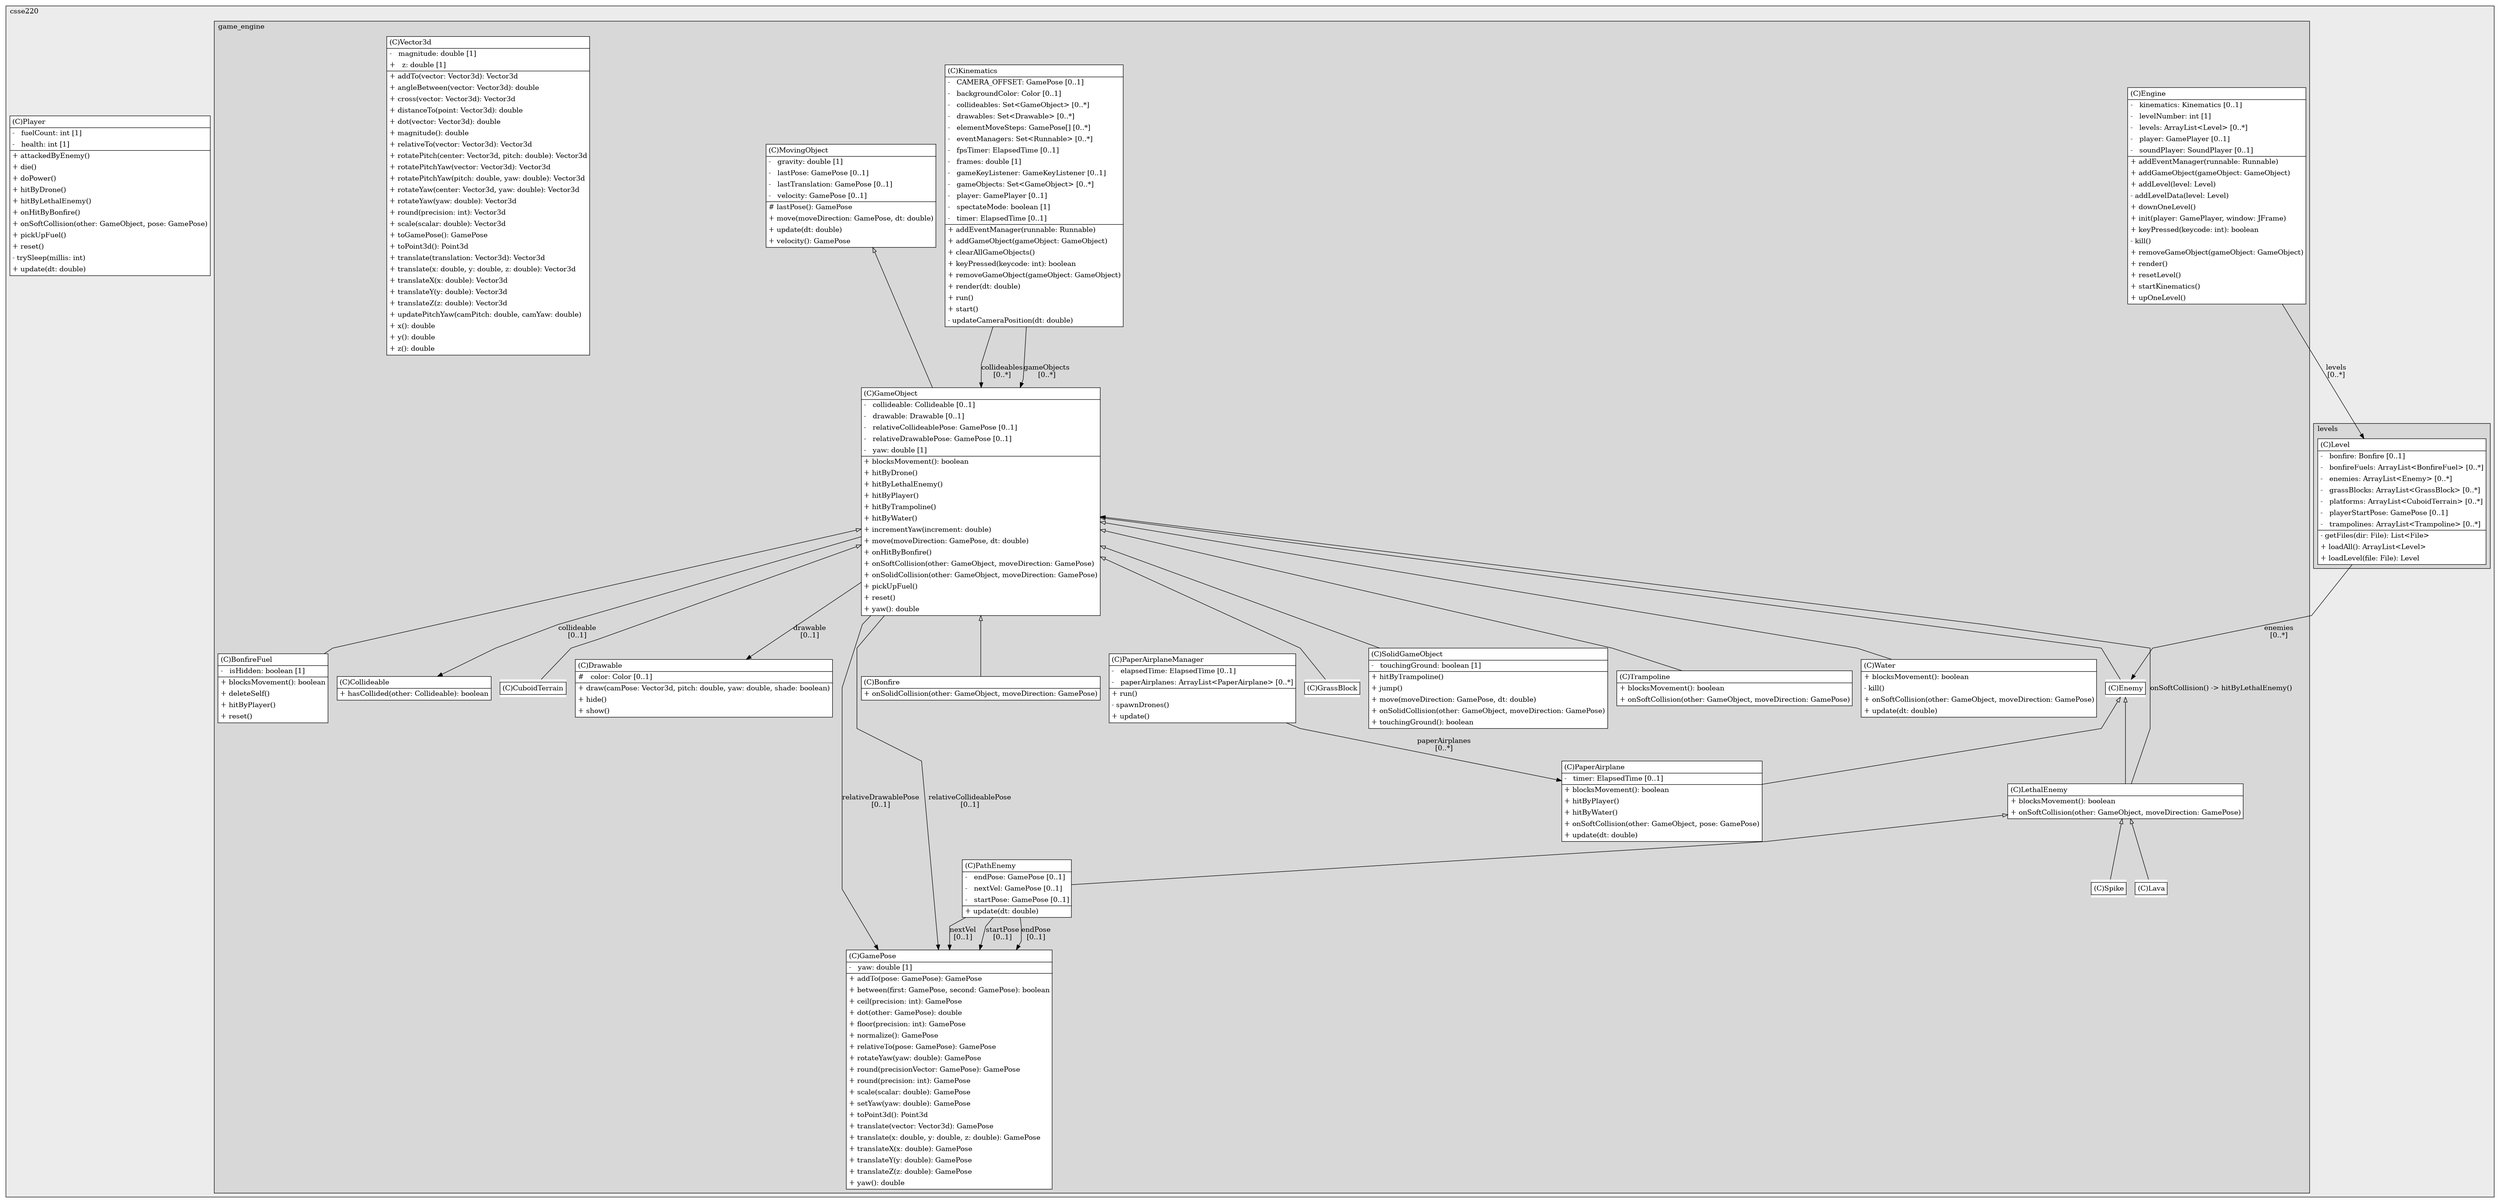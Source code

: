 @startuml

/' diagram meta data start
config=StructureConfiguration;
{
  "projectClassification": {
    "searchMode": "OpenProject", // OpenProject, AllProjects
    "includedProjects": "",
    "pathEndKeywords": "*.impl",
    "isClientPath": "",
    "isClientName": "",
    "isTestPath": "",
    "isTestName": "",
    "isMappingPath": "",
    "isMappingName": "",
    "isDataAccessPath": "",
    "isDataAccessName": "",
    "isDataStructurePath": "",
    "isDataStructureName": "",
    "isInterfaceStructuresPath": "",
    "isInterfaceStructuresName": "",
    "isEntryPointPath": "",
    "isEntryPointName": "",
    "treatFinalFieldsAsMandatory": false
  },
  "graphRestriction": {
    "classPackageExcludeFilter": "",
    "classPackageIncludeFilter": "",
    "classNameExcludeFilter": "",
    "classNameIncludeFilter": "",
    "methodNameExcludeFilter": "",
    "methodNameIncludeFilter": "",
    "removeByInheritance": "", // inheritance/annotation based filtering is done in a second step
    "removeByAnnotation": "",
    "removeByClassPackage": "", // cleanup the graph after inheritance/annotation based filtering is done
    "removeByClassName": "",
    "cutMappings": false,
    "cutEnum": true,
    "cutTests": true,
    "cutClient": true,
    "cutDataAccess": true,
    "cutInterfaceStructures": true,
    "cutDataStructures": true,
    "cutGetterAndSetter": true,
    "cutConstructors": true
  },
  "graphTraversal": {
    "forwardDepth": 3,
    "backwardDepth": 3,
    "classPackageExcludeFilter": "",
    "classPackageIncludeFilter": "",
    "classNameExcludeFilter": "",
    "classNameIncludeFilter": "",
    "methodNameExcludeFilter": "",
    "methodNameIncludeFilter": "",
    "hideMappings": false,
    "hideDataStructures": false,
    "hidePrivateMethods": true,
    "hideInterfaceCalls": true, // indirection: implementation -> interface (is hidden) -> implementation
    "onlyShowApplicationEntryPoints": false, // root node is included
    "useMethodCallsForStructureDiagram": "ForwardOnly" // ForwardOnly, BothDirections, No
  },
  "details": {
    "aggregation": "GroupByClass", // ByClass, GroupByClass, None
    "showClassGenericTypes": true,
    "showMethods": true,
    "showMethodParameterNames": true,
    "showMethodParameterTypes": true,
    "showMethodReturnType": true,
    "showPackageLevels": 2,
    "showDetailedClassStructure": true
  },
  "rootClass": "org.csse220.game_engine.GameObject",
  "extensionCallbackMethod": "" // qualified.class.name#methodName - signature: public static String method(String)
}
diagram meta data end '/



digraph g {
    rankdir="TB"
    splines=polyline
    

'nodes 
subgraph cluster_1070167022 { 
   	label=csse220
	labeljust=l
	fillcolor="#ececec"
	style=filled
   
   Player374993180[
	label=<<TABLE BORDER="1" CELLBORDER="0" CELLPADDING="4" CELLSPACING="0">
<TR><TD ALIGN="LEFT" >(C)Player</TD></TR>
<HR/>
<TR><TD ALIGN="LEFT" >-   fuelCount: int [1]</TD></TR>
<TR><TD ALIGN="LEFT" >-   health: int [1]</TD></TR>
<HR/>
<TR><TD ALIGN="LEFT" >+ attackedByEnemy()</TD></TR>
<TR><TD ALIGN="LEFT" >+ die()</TD></TR>
<TR><TD ALIGN="LEFT" >+ doPower()</TD></TR>
<TR><TD ALIGN="LEFT" >+ hitByDrone()</TD></TR>
<TR><TD ALIGN="LEFT" >+ hitByLethalEnemy()</TD></TR>
<TR><TD ALIGN="LEFT" >+ onHitByBonfire()</TD></TR>
<TR><TD ALIGN="LEFT" >+ onSoftCollision(other: GameObject, pose: GamePose)</TD></TR>
<TR><TD ALIGN="LEFT" >+ pickUpFuel()</TD></TR>
<TR><TD ALIGN="LEFT" >+ reset()</TD></TR>
<TR><TD ALIGN="LEFT" >- trySleep(millis: int)</TD></TR>
<TR><TD ALIGN="LEFT" >+ update(dt: double)</TD></TR>
</TABLE>>
	style=filled
	margin=0
	shape=plaintext
	fillcolor="#FFFFFF"
];

subgraph cluster_1094030033 { 
   	label=game_engine
	labeljust=l
	fillcolor="#d8d8d8"
	style=filled
   
   Bonfire1930825200[
	label=<<TABLE BORDER="1" CELLBORDER="0" CELLPADDING="4" CELLSPACING="0">
<TR><TD ALIGN="LEFT" >(C)Bonfire</TD></TR>
<HR/>
<TR><TD ALIGN="LEFT" >+ onSolidCollision(other: GameObject, moveDirection: GamePose)</TD></TR>
</TABLE>>
	style=filled
	margin=0
	shape=plaintext
	fillcolor="#FFFFFF"
];

BonfireFuel1930825200[
	label=<<TABLE BORDER="1" CELLBORDER="0" CELLPADDING="4" CELLSPACING="0">
<TR><TD ALIGN="LEFT" >(C)BonfireFuel</TD></TR>
<HR/>
<TR><TD ALIGN="LEFT" >-   isHidden: boolean [1]</TD></TR>
<HR/>
<TR><TD ALIGN="LEFT" >+ blocksMovement(): boolean</TD></TR>
<TR><TD ALIGN="LEFT" >+ deleteSelf()</TD></TR>
<TR><TD ALIGN="LEFT" >+ hitByPlayer()</TD></TR>
<TR><TD ALIGN="LEFT" >+ reset()</TD></TR>
</TABLE>>
	style=filled
	margin=0
	shape=plaintext
	fillcolor="#FFFFFF"
];

Collideable286411639[
	label=<<TABLE BORDER="1" CELLBORDER="0" CELLPADDING="4" CELLSPACING="0">
<TR><TD ALIGN="LEFT" >(C)Collideable</TD></TR>
<HR/>
<TR><TD ALIGN="LEFT" >+ hasCollided(other: Collideable): boolean</TD></TR>
</TABLE>>
	style=filled
	margin=0
	shape=plaintext
	fillcolor="#FFFFFF"
];

CuboidTerrain1930825200[
	label=<<TABLE BORDER="1" CELLBORDER="0" CELLPADDING="4" CELLSPACING="0">
<TR><TD ALIGN="LEFT" >(C)CuboidTerrain</TD></TR>
</TABLE>>
	style=filled
	margin=0
	shape=plaintext
	fillcolor="#FFFFFF"
];

Drawable466718516[
	label=<<TABLE BORDER="1" CELLBORDER="0" CELLPADDING="4" CELLSPACING="0">
<TR><TD ALIGN="LEFT" >(C)Drawable</TD></TR>
<HR/>
<TR><TD ALIGN="LEFT" >#   color: Color [0..1]</TD></TR>
<HR/>
<TR><TD ALIGN="LEFT" >+ draw(camPose: Vector3d, pitch: double, yaw: double, shade: boolean)</TD></TR>
<TR><TD ALIGN="LEFT" >+ hide()</TD></TR>
<TR><TD ALIGN="LEFT" >+ show()</TD></TR>
</TABLE>>
	style=filled
	margin=0
	shape=plaintext
	fillcolor="#FFFFFF"
];

Enemy795216083[
	label=<<TABLE BORDER="1" CELLBORDER="0" CELLPADDING="4" CELLSPACING="0">
<TR><TD ALIGN="LEFT" >(C)Enemy</TD></TR>
</TABLE>>
	style=filled
	margin=0
	shape=plaintext
	fillcolor="#FFFFFF"
];

Engine2106046683[
	label=<<TABLE BORDER="1" CELLBORDER="0" CELLPADDING="4" CELLSPACING="0">
<TR><TD ALIGN="LEFT" >(C)Engine</TD></TR>
<HR/>
<TR><TD ALIGN="LEFT" >-   kinematics: Kinematics [0..1]</TD></TR>
<TR><TD ALIGN="LEFT" >-   levelNumber: int [1]</TD></TR>
<TR><TD ALIGN="LEFT" >-   levels: ArrayList&lt;Level&gt; [0..*]</TD></TR>
<TR><TD ALIGN="LEFT" >-   player: GamePlayer [0..1]</TD></TR>
<TR><TD ALIGN="LEFT" >-   soundPlayer: SoundPlayer [0..1]</TD></TR>
<HR/>
<TR><TD ALIGN="LEFT" >+ addEventManager(runnable: Runnable)</TD></TR>
<TR><TD ALIGN="LEFT" >+ addGameObject(gameObject: GameObject)</TD></TR>
<TR><TD ALIGN="LEFT" >+ addLevel(level: Level)</TD></TR>
<TR><TD ALIGN="LEFT" >- addLevelData(level: Level)</TD></TR>
<TR><TD ALIGN="LEFT" >+ downOneLevel()</TD></TR>
<TR><TD ALIGN="LEFT" >+ init(player: GamePlayer, window: JFrame)</TD></TR>
<TR><TD ALIGN="LEFT" >+ keyPressed(keycode: int): boolean</TD></TR>
<TR><TD ALIGN="LEFT" >- kill()</TD></TR>
<TR><TD ALIGN="LEFT" >+ removeGameObject(gameObject: GameObject)</TD></TR>
<TR><TD ALIGN="LEFT" >+ render()</TD></TR>
<TR><TD ALIGN="LEFT" >+ resetLevel()</TD></TR>
<TR><TD ALIGN="LEFT" >+ startKinematics()</TD></TR>
<TR><TD ALIGN="LEFT" >+ upOneLevel()</TD></TR>
</TABLE>>
	style=filled
	margin=0
	shape=plaintext
	fillcolor="#FFFFFF"
];

GameObject2106046683[
	label=<<TABLE BORDER="1" CELLBORDER="0" CELLPADDING="4" CELLSPACING="0">
<TR><TD ALIGN="LEFT" >(C)GameObject</TD></TR>
<HR/>
<TR><TD ALIGN="LEFT" >-   collideable: Collideable [0..1]</TD></TR>
<TR><TD ALIGN="LEFT" >-   drawable: Drawable [0..1]</TD></TR>
<TR><TD ALIGN="LEFT" >-   relativeCollideablePose: GamePose [0..1]</TD></TR>
<TR><TD ALIGN="LEFT" >-   relativeDrawablePose: GamePose [0..1]</TD></TR>
<TR><TD ALIGN="LEFT" >-   yaw: double [1]</TD></TR>
<HR/>
<TR><TD ALIGN="LEFT" >+ blocksMovement(): boolean</TD></TR>
<TR><TD ALIGN="LEFT" >+ hitByDrone()</TD></TR>
<TR><TD ALIGN="LEFT" >+ hitByLethalEnemy()</TD></TR>
<TR><TD ALIGN="LEFT" >+ hitByPlayer()</TD></TR>
<TR><TD ALIGN="LEFT" >+ hitByTrampoline()</TD></TR>
<TR><TD ALIGN="LEFT" >+ hitByWater()</TD></TR>
<TR><TD ALIGN="LEFT" >+ incrementYaw(increment: double)</TD></TR>
<TR><TD ALIGN="LEFT" >+ move(moveDirection: GamePose, dt: double)</TD></TR>
<TR><TD ALIGN="LEFT" >+ onHitByBonfire()</TD></TR>
<TR><TD ALIGN="LEFT" >+ onSoftCollision(other: GameObject, moveDirection: GamePose)</TD></TR>
<TR><TD ALIGN="LEFT" >+ onSolidCollision(other: GameObject, moveDirection: GamePose)</TD></TR>
<TR><TD ALIGN="LEFT" >+ pickUpFuel()</TD></TR>
<TR><TD ALIGN="LEFT" >+ reset()</TD></TR>
<TR><TD ALIGN="LEFT" >+ yaw(): double</TD></TR>
</TABLE>>
	style=filled
	margin=0
	shape=plaintext
	fillcolor="#FFFFFF"
];

GamePose1300584399[
	label=<<TABLE BORDER="1" CELLBORDER="0" CELLPADDING="4" CELLSPACING="0">
<TR><TD ALIGN="LEFT" >(C)GamePose</TD></TR>
<HR/>
<TR><TD ALIGN="LEFT" >-   yaw: double [1]</TD></TR>
<HR/>
<TR><TD ALIGN="LEFT" >+ addTo(pose: GamePose): GamePose</TD></TR>
<TR><TD ALIGN="LEFT" >+ between(first: GamePose, second: GamePose): boolean</TD></TR>
<TR><TD ALIGN="LEFT" >+ ceil(precision: int): GamePose</TD></TR>
<TR><TD ALIGN="LEFT" >+ dot(other: GamePose): double</TD></TR>
<TR><TD ALIGN="LEFT" >+ floor(precision: int): GamePose</TD></TR>
<TR><TD ALIGN="LEFT" >+ normalize(): GamePose</TD></TR>
<TR><TD ALIGN="LEFT" >+ relativeTo(pose: GamePose): GamePose</TD></TR>
<TR><TD ALIGN="LEFT" >+ rotateYaw(yaw: double): GamePose</TD></TR>
<TR><TD ALIGN="LEFT" >+ round(precisionVector: GamePose): GamePose</TD></TR>
<TR><TD ALIGN="LEFT" >+ round(precision: int): GamePose</TD></TR>
<TR><TD ALIGN="LEFT" >+ scale(scalar: double): GamePose</TD></TR>
<TR><TD ALIGN="LEFT" >+ setYaw(yaw: double): GamePose</TD></TR>
<TR><TD ALIGN="LEFT" >+ toPoint3d(): Point3d</TD></TR>
<TR><TD ALIGN="LEFT" >+ translate(vector: Vector3d): GamePose</TD></TR>
<TR><TD ALIGN="LEFT" >+ translate(x: double, y: double, z: double): GamePose</TD></TR>
<TR><TD ALIGN="LEFT" >+ translateX(x: double): GamePose</TD></TR>
<TR><TD ALIGN="LEFT" >+ translateY(y: double): GamePose</TD></TR>
<TR><TD ALIGN="LEFT" >+ translateZ(z: double): GamePose</TD></TR>
<TR><TD ALIGN="LEFT" >+ yaw(): double</TD></TR>
</TABLE>>
	style=filled
	margin=0
	shape=plaintext
	fillcolor="#FFFFFF"
];

GrassBlock1930825200[
	label=<<TABLE BORDER="1" CELLBORDER="0" CELLPADDING="4" CELLSPACING="0">
<TR><TD ALIGN="LEFT" >(C)GrassBlock</TD></TR>
</TABLE>>
	style=filled
	margin=0
	shape=plaintext
	fillcolor="#FFFFFF"
];

Kinematics286411639[
	label=<<TABLE BORDER="1" CELLBORDER="0" CELLPADDING="4" CELLSPACING="0">
<TR><TD ALIGN="LEFT" >(C)Kinematics</TD></TR>
<HR/>
<TR><TD ALIGN="LEFT" >-   CAMERA_OFFSET: GamePose [0..1]</TD></TR>
<TR><TD ALIGN="LEFT" >-   backgroundColor: Color [0..1]</TD></TR>
<TR><TD ALIGN="LEFT" >-   collideables: Set&lt;GameObject&gt; [0..*]</TD></TR>
<TR><TD ALIGN="LEFT" >-   drawables: Set&lt;Drawable&gt; [0..*]</TD></TR>
<TR><TD ALIGN="LEFT" >-   elementMoveSteps: GamePose[] [0..*]</TD></TR>
<TR><TD ALIGN="LEFT" >-   eventManagers: Set&lt;Runnable&gt; [0..*]</TD></TR>
<TR><TD ALIGN="LEFT" >-   fpsTimer: ElapsedTime [0..1]</TD></TR>
<TR><TD ALIGN="LEFT" >-   frames: double [1]</TD></TR>
<TR><TD ALIGN="LEFT" >-   gameKeyListener: GameKeyListener [0..1]</TD></TR>
<TR><TD ALIGN="LEFT" >-   gameObjects: Set&lt;GameObject&gt; [0..*]</TD></TR>
<TR><TD ALIGN="LEFT" >-   player: GamePlayer [0..1]</TD></TR>
<TR><TD ALIGN="LEFT" >-   spectateMode: boolean [1]</TD></TR>
<TR><TD ALIGN="LEFT" >-   timer: ElapsedTime [0..1]</TD></TR>
<HR/>
<TR><TD ALIGN="LEFT" >+ addEventManager(runnable: Runnable)</TD></TR>
<TR><TD ALIGN="LEFT" >+ addGameObject(gameObject: GameObject)</TD></TR>
<TR><TD ALIGN="LEFT" >+ clearAllGameObjects()</TD></TR>
<TR><TD ALIGN="LEFT" >+ keyPressed(keycode: int): boolean</TD></TR>
<TR><TD ALIGN="LEFT" >+ removeGameObject(gameObject: GameObject)</TD></TR>
<TR><TD ALIGN="LEFT" >+ render(dt: double)</TD></TR>
<TR><TD ALIGN="LEFT" >+ run()</TD></TR>
<TR><TD ALIGN="LEFT" >+ start()</TD></TR>
<TR><TD ALIGN="LEFT" >- updateCameraPosition(dt: double)</TD></TR>
</TABLE>>
	style=filled
	margin=0
	shape=plaintext
	fillcolor="#FFFFFF"
];

Lava795216083[
	label=<<TABLE BORDER="1" CELLBORDER="0" CELLPADDING="4" CELLSPACING="0">
<TR><TD ALIGN="LEFT" >(C)Lava</TD></TR>
</TABLE>>
	style=filled
	margin=0
	shape=plaintext
	fillcolor="#FFFFFF"
];

LethalEnemy795216083[
	label=<<TABLE BORDER="1" CELLBORDER="0" CELLPADDING="4" CELLSPACING="0">
<TR><TD ALIGN="LEFT" >(C)LethalEnemy</TD></TR>
<HR/>
<TR><TD ALIGN="LEFT" >+ blocksMovement(): boolean</TD></TR>
<TR><TD ALIGN="LEFT" >+ onSoftCollision(other: GameObject, moveDirection: GamePose)</TD></TR>
</TABLE>>
	style=filled
	margin=0
	shape=plaintext
	fillcolor="#FFFFFF"
];

MovingObject2106046683[
	label=<<TABLE BORDER="1" CELLBORDER="0" CELLPADDING="4" CELLSPACING="0">
<TR><TD ALIGN="LEFT" >(C)MovingObject</TD></TR>
<HR/>
<TR><TD ALIGN="LEFT" >-   gravity: double [1]</TD></TR>
<TR><TD ALIGN="LEFT" >-   lastPose: GamePose [0..1]</TD></TR>
<TR><TD ALIGN="LEFT" >-   lastTranslation: GamePose [0..1]</TD></TR>
<TR><TD ALIGN="LEFT" >-   velocity: GamePose [0..1]</TD></TR>
<HR/>
<TR><TD ALIGN="LEFT" ># lastPose(): GamePose</TD></TR>
<TR><TD ALIGN="LEFT" >+ move(moveDirection: GamePose, dt: double)</TD></TR>
<TR><TD ALIGN="LEFT" >+ update(dt: double)</TD></TR>
<TR><TD ALIGN="LEFT" >+ velocity(): GamePose</TD></TR>
</TABLE>>
	style=filled
	margin=0
	shape=plaintext
	fillcolor="#FFFFFF"
];

PaperAirplane795216083[
	label=<<TABLE BORDER="1" CELLBORDER="0" CELLPADDING="4" CELLSPACING="0">
<TR><TD ALIGN="LEFT" >(C)PaperAirplane</TD></TR>
<HR/>
<TR><TD ALIGN="LEFT" >-   timer: ElapsedTime [0..1]</TD></TR>
<HR/>
<TR><TD ALIGN="LEFT" >+ blocksMovement(): boolean</TD></TR>
<TR><TD ALIGN="LEFT" >+ hitByPlayer()</TD></TR>
<TR><TD ALIGN="LEFT" >+ hitByWater()</TD></TR>
<TR><TD ALIGN="LEFT" >+ onSoftCollision(other: GameObject, pose: GamePose)</TD></TR>
<TR><TD ALIGN="LEFT" >+ update(dt: double)</TD></TR>
</TABLE>>
	style=filled
	margin=0
	shape=plaintext
	fillcolor="#FFFFFF"
];

PaperAirplaneManager795216083[
	label=<<TABLE BORDER="1" CELLBORDER="0" CELLPADDING="4" CELLSPACING="0">
<TR><TD ALIGN="LEFT" >(C)PaperAirplaneManager</TD></TR>
<HR/>
<TR><TD ALIGN="LEFT" >-   elapsedTime: ElapsedTime [0..1]</TD></TR>
<TR><TD ALIGN="LEFT" >-   paperAirplanes: ArrayList&lt;PaperAirplane&gt; [0..*]</TD></TR>
<HR/>
<TR><TD ALIGN="LEFT" >+ run()</TD></TR>
<TR><TD ALIGN="LEFT" >- spawnDrones()</TD></TR>
<TR><TD ALIGN="LEFT" >+ update()</TD></TR>
</TABLE>>
	style=filled
	margin=0
	shape=plaintext
	fillcolor="#FFFFFF"
];

PathEnemy795216083[
	label=<<TABLE BORDER="1" CELLBORDER="0" CELLPADDING="4" CELLSPACING="0">
<TR><TD ALIGN="LEFT" >(C)PathEnemy</TD></TR>
<HR/>
<TR><TD ALIGN="LEFT" >-   endPose: GamePose [0..1]</TD></TR>
<TR><TD ALIGN="LEFT" >-   nextVel: GamePose [0..1]</TD></TR>
<TR><TD ALIGN="LEFT" >-   startPose: GamePose [0..1]</TD></TR>
<HR/>
<TR><TD ALIGN="LEFT" >+ update(dt: double)</TD></TR>
</TABLE>>
	style=filled
	margin=0
	shape=plaintext
	fillcolor="#FFFFFF"
];

SolidGameObject2106046683[
	label=<<TABLE BORDER="1" CELLBORDER="0" CELLPADDING="4" CELLSPACING="0">
<TR><TD ALIGN="LEFT" >(C)SolidGameObject</TD></TR>
<HR/>
<TR><TD ALIGN="LEFT" >-   touchingGround: boolean [1]</TD></TR>
<HR/>
<TR><TD ALIGN="LEFT" >+ hitByTrampoline()</TD></TR>
<TR><TD ALIGN="LEFT" >+ jump()</TD></TR>
<TR><TD ALIGN="LEFT" >+ move(moveDirection: GamePose, dt: double)</TD></TR>
<TR><TD ALIGN="LEFT" >+ onSolidCollision(other: GameObject, moveDirection: GamePose)</TD></TR>
<TR><TD ALIGN="LEFT" >+ touchingGround(): boolean</TD></TR>
</TABLE>>
	style=filled
	margin=0
	shape=plaintext
	fillcolor="#FFFFFF"
];

Spike795216083[
	label=<<TABLE BORDER="1" CELLBORDER="0" CELLPADDING="4" CELLSPACING="0">
<TR><TD ALIGN="LEFT" >(C)Spike</TD></TR>
</TABLE>>
	style=filled
	margin=0
	shape=plaintext
	fillcolor="#FFFFFF"
];

Trampoline1930825200[
	label=<<TABLE BORDER="1" CELLBORDER="0" CELLPADDING="4" CELLSPACING="0">
<TR><TD ALIGN="LEFT" >(C)Trampoline</TD></TR>
<HR/>
<TR><TD ALIGN="LEFT" >+ blocksMovement(): boolean</TD></TR>
<TR><TD ALIGN="LEFT" >+ onSoftCollision(other: GameObject, moveDirection: GamePose)</TD></TR>
</TABLE>>
	style=filled
	margin=0
	shape=plaintext
	fillcolor="#FFFFFF"
];

Vector3d1300584399[
	label=<<TABLE BORDER="1" CELLBORDER="0" CELLPADDING="4" CELLSPACING="0">
<TR><TD ALIGN="LEFT" >(C)Vector3d</TD></TR>
<HR/>
<TR><TD ALIGN="LEFT" >-   magnitude: double [1]</TD></TR>
<TR><TD ALIGN="LEFT" >+   z: double [1]</TD></TR>
<HR/>
<TR><TD ALIGN="LEFT" >+ addTo(vector: Vector3d): Vector3d</TD></TR>
<TR><TD ALIGN="LEFT" >+ angleBetween(vector: Vector3d): double</TD></TR>
<TR><TD ALIGN="LEFT" >+ cross(vector: Vector3d): Vector3d</TD></TR>
<TR><TD ALIGN="LEFT" >+ distanceTo(point: Vector3d): double</TD></TR>
<TR><TD ALIGN="LEFT" >+ dot(vector: Vector3d): double</TD></TR>
<TR><TD ALIGN="LEFT" >+ magnitude(): double</TD></TR>
<TR><TD ALIGN="LEFT" >+ relativeTo(vector: Vector3d): Vector3d</TD></TR>
<TR><TD ALIGN="LEFT" >+ rotatePitch(center: Vector3d, pitch: double): Vector3d</TD></TR>
<TR><TD ALIGN="LEFT" >+ rotatePitchYaw(vector: Vector3d): Vector3d</TD></TR>
<TR><TD ALIGN="LEFT" >+ rotatePitchYaw(pitch: double, yaw: double): Vector3d</TD></TR>
<TR><TD ALIGN="LEFT" >+ rotateYaw(center: Vector3d, yaw: double): Vector3d</TD></TR>
<TR><TD ALIGN="LEFT" >+ rotateYaw(yaw: double): Vector3d</TD></TR>
<TR><TD ALIGN="LEFT" >+ round(precision: int): Vector3d</TD></TR>
<TR><TD ALIGN="LEFT" >+ scale(scalar: double): Vector3d</TD></TR>
<TR><TD ALIGN="LEFT" >+ toGamePose(): GamePose</TD></TR>
<TR><TD ALIGN="LEFT" >+ toPoint3d(): Point3d</TD></TR>
<TR><TD ALIGN="LEFT" >+ translate(translation: Vector3d): Vector3d</TD></TR>
<TR><TD ALIGN="LEFT" >+ translate(x: double, y: double, z: double): Vector3d</TD></TR>
<TR><TD ALIGN="LEFT" >+ translateX(x: double): Vector3d</TD></TR>
<TR><TD ALIGN="LEFT" >+ translateY(y: double): Vector3d</TD></TR>
<TR><TD ALIGN="LEFT" >+ translateZ(z: double): Vector3d</TD></TR>
<TR><TD ALIGN="LEFT" >+ updatePitchYaw(camPitch: double, camYaw: double)</TD></TR>
<TR><TD ALIGN="LEFT" >+ x(): double</TD></TR>
<TR><TD ALIGN="LEFT" >+ y(): double</TD></TR>
<TR><TD ALIGN="LEFT" >+ z(): double</TD></TR>
</TABLE>>
	style=filled
	margin=0
	shape=plaintext
	fillcolor="#FFFFFF"
];

Water1930825200[
	label=<<TABLE BORDER="1" CELLBORDER="0" CELLPADDING="4" CELLSPACING="0">
<TR><TD ALIGN="LEFT" >(C)Water</TD></TR>
<HR/>
<TR><TD ALIGN="LEFT" >+ blocksMovement(): boolean</TD></TR>
<TR><TD ALIGN="LEFT" >- kill()</TD></TR>
<TR><TD ALIGN="LEFT" >+ onSoftCollision(other: GameObject, moveDirection: GamePose)</TD></TR>
<TR><TD ALIGN="LEFT" >+ update(dt: double)</TD></TR>
</TABLE>>
	style=filled
	margin=0
	shape=plaintext
	fillcolor="#FFFFFF"
];
} 

subgraph cluster_369581935 { 
   	label=levels
	labeljust=l
	fillcolor="#d8d8d8"
	style=filled
   
   Level604677049[
	label=<<TABLE BORDER="1" CELLBORDER="0" CELLPADDING="4" CELLSPACING="0">
<TR><TD ALIGN="LEFT" >(C)Level</TD></TR>
<HR/>
<TR><TD ALIGN="LEFT" >-   bonfire: Bonfire [0..1]</TD></TR>
<TR><TD ALIGN="LEFT" >-   bonfireFuels: ArrayList&lt;BonfireFuel&gt; [0..*]</TD></TR>
<TR><TD ALIGN="LEFT" >-   enemies: ArrayList&lt;Enemy&gt; [0..*]</TD></TR>
<TR><TD ALIGN="LEFT" >-   grassBlocks: ArrayList&lt;GrassBlock&gt; [0..*]</TD></TR>
<TR><TD ALIGN="LEFT" >-   platforms: ArrayList&lt;CuboidTerrain&gt; [0..*]</TD></TR>
<TR><TD ALIGN="LEFT" >-   playerStartPose: GamePose [0..1]</TD></TR>
<TR><TD ALIGN="LEFT" >-   trampolines: ArrayList&lt;Trampoline&gt; [0..*]</TD></TR>
<HR/>
<TR><TD ALIGN="LEFT" >- getFiles(dir: File): List&lt;File&gt;</TD></TR>
<TR><TD ALIGN="LEFT" >+ loadAll(): ArrayList&lt;Level&gt;</TD></TR>
<TR><TD ALIGN="LEFT" >+ loadLevel(file: File): Level</TD></TR>
</TABLE>>
	style=filled
	margin=0
	shape=plaintext
	fillcolor="#FFFFFF"
];
} 
} 

'edges    
Enemy795216083 -> LethalEnemy795216083[arrowhead=none, arrowtail=empty, dir=both];
Enemy795216083 -> PaperAirplane795216083[arrowhead=none, arrowtail=empty, dir=both];
Engine2106046683 -> Level604677049[label="levels
[0..*]"];
GameObject2106046683 -> Bonfire1930825200[arrowhead=none, arrowtail=empty, dir=both];
GameObject2106046683 -> BonfireFuel1930825200[arrowhead=none, arrowtail=empty, dir=both];
GameObject2106046683 -> Collideable286411639[label="collideable
[0..1]"];
GameObject2106046683 -> CuboidTerrain1930825200[arrowhead=none, arrowtail=empty, dir=both];
GameObject2106046683 -> Drawable466718516[label="drawable
[0..1]"];
GameObject2106046683 -> Enemy795216083[arrowhead=none, arrowtail=empty, dir=both];
GameObject2106046683 -> GamePose1300584399[label="relativeCollideablePose
[0..1]"];
GameObject2106046683 -> GamePose1300584399[label="relativeDrawablePose
[0..1]"];
GameObject2106046683 -> GrassBlock1930825200[arrowhead=none, arrowtail=empty, dir=both];
GameObject2106046683 -> SolidGameObject2106046683[arrowhead=none, arrowtail=empty, dir=both];
GameObject2106046683 -> Trampoline1930825200[arrowhead=none, arrowtail=empty, dir=both];
GameObject2106046683 -> Water1930825200[arrowhead=none, arrowtail=empty, dir=both];
Kinematics286411639 -> GameObject2106046683[label="collideables
[0..*]"];
Kinematics286411639 -> GameObject2106046683[label="gameObjects
[0..*]"];
LethalEnemy795216083 -> GameObject2106046683[label="onSoftCollision() -> hitByLethalEnemy()"];
LethalEnemy795216083 -> Lava795216083[arrowhead=none, arrowtail=empty, dir=both];
LethalEnemy795216083 -> PathEnemy795216083[arrowhead=none, arrowtail=empty, dir=both];
LethalEnemy795216083 -> Spike795216083[arrowhead=none, arrowtail=empty, dir=both];
Level604677049 -> Enemy795216083[label="enemies
[0..*]"];
MovingObject2106046683 -> GameObject2106046683[arrowhead=none, arrowtail=empty, dir=both];
PaperAirplaneManager795216083 -> PaperAirplane795216083[label="paperAirplanes
[0..*]"];
PathEnemy795216083 -> GamePose1300584399[label="endPose
[0..1]"];
PathEnemy795216083 -> GamePose1300584399[label="nextVel
[0..1]"];
PathEnemy795216083 -> GamePose1300584399[label="startPose
[0..1]"];
    
}
@enduml